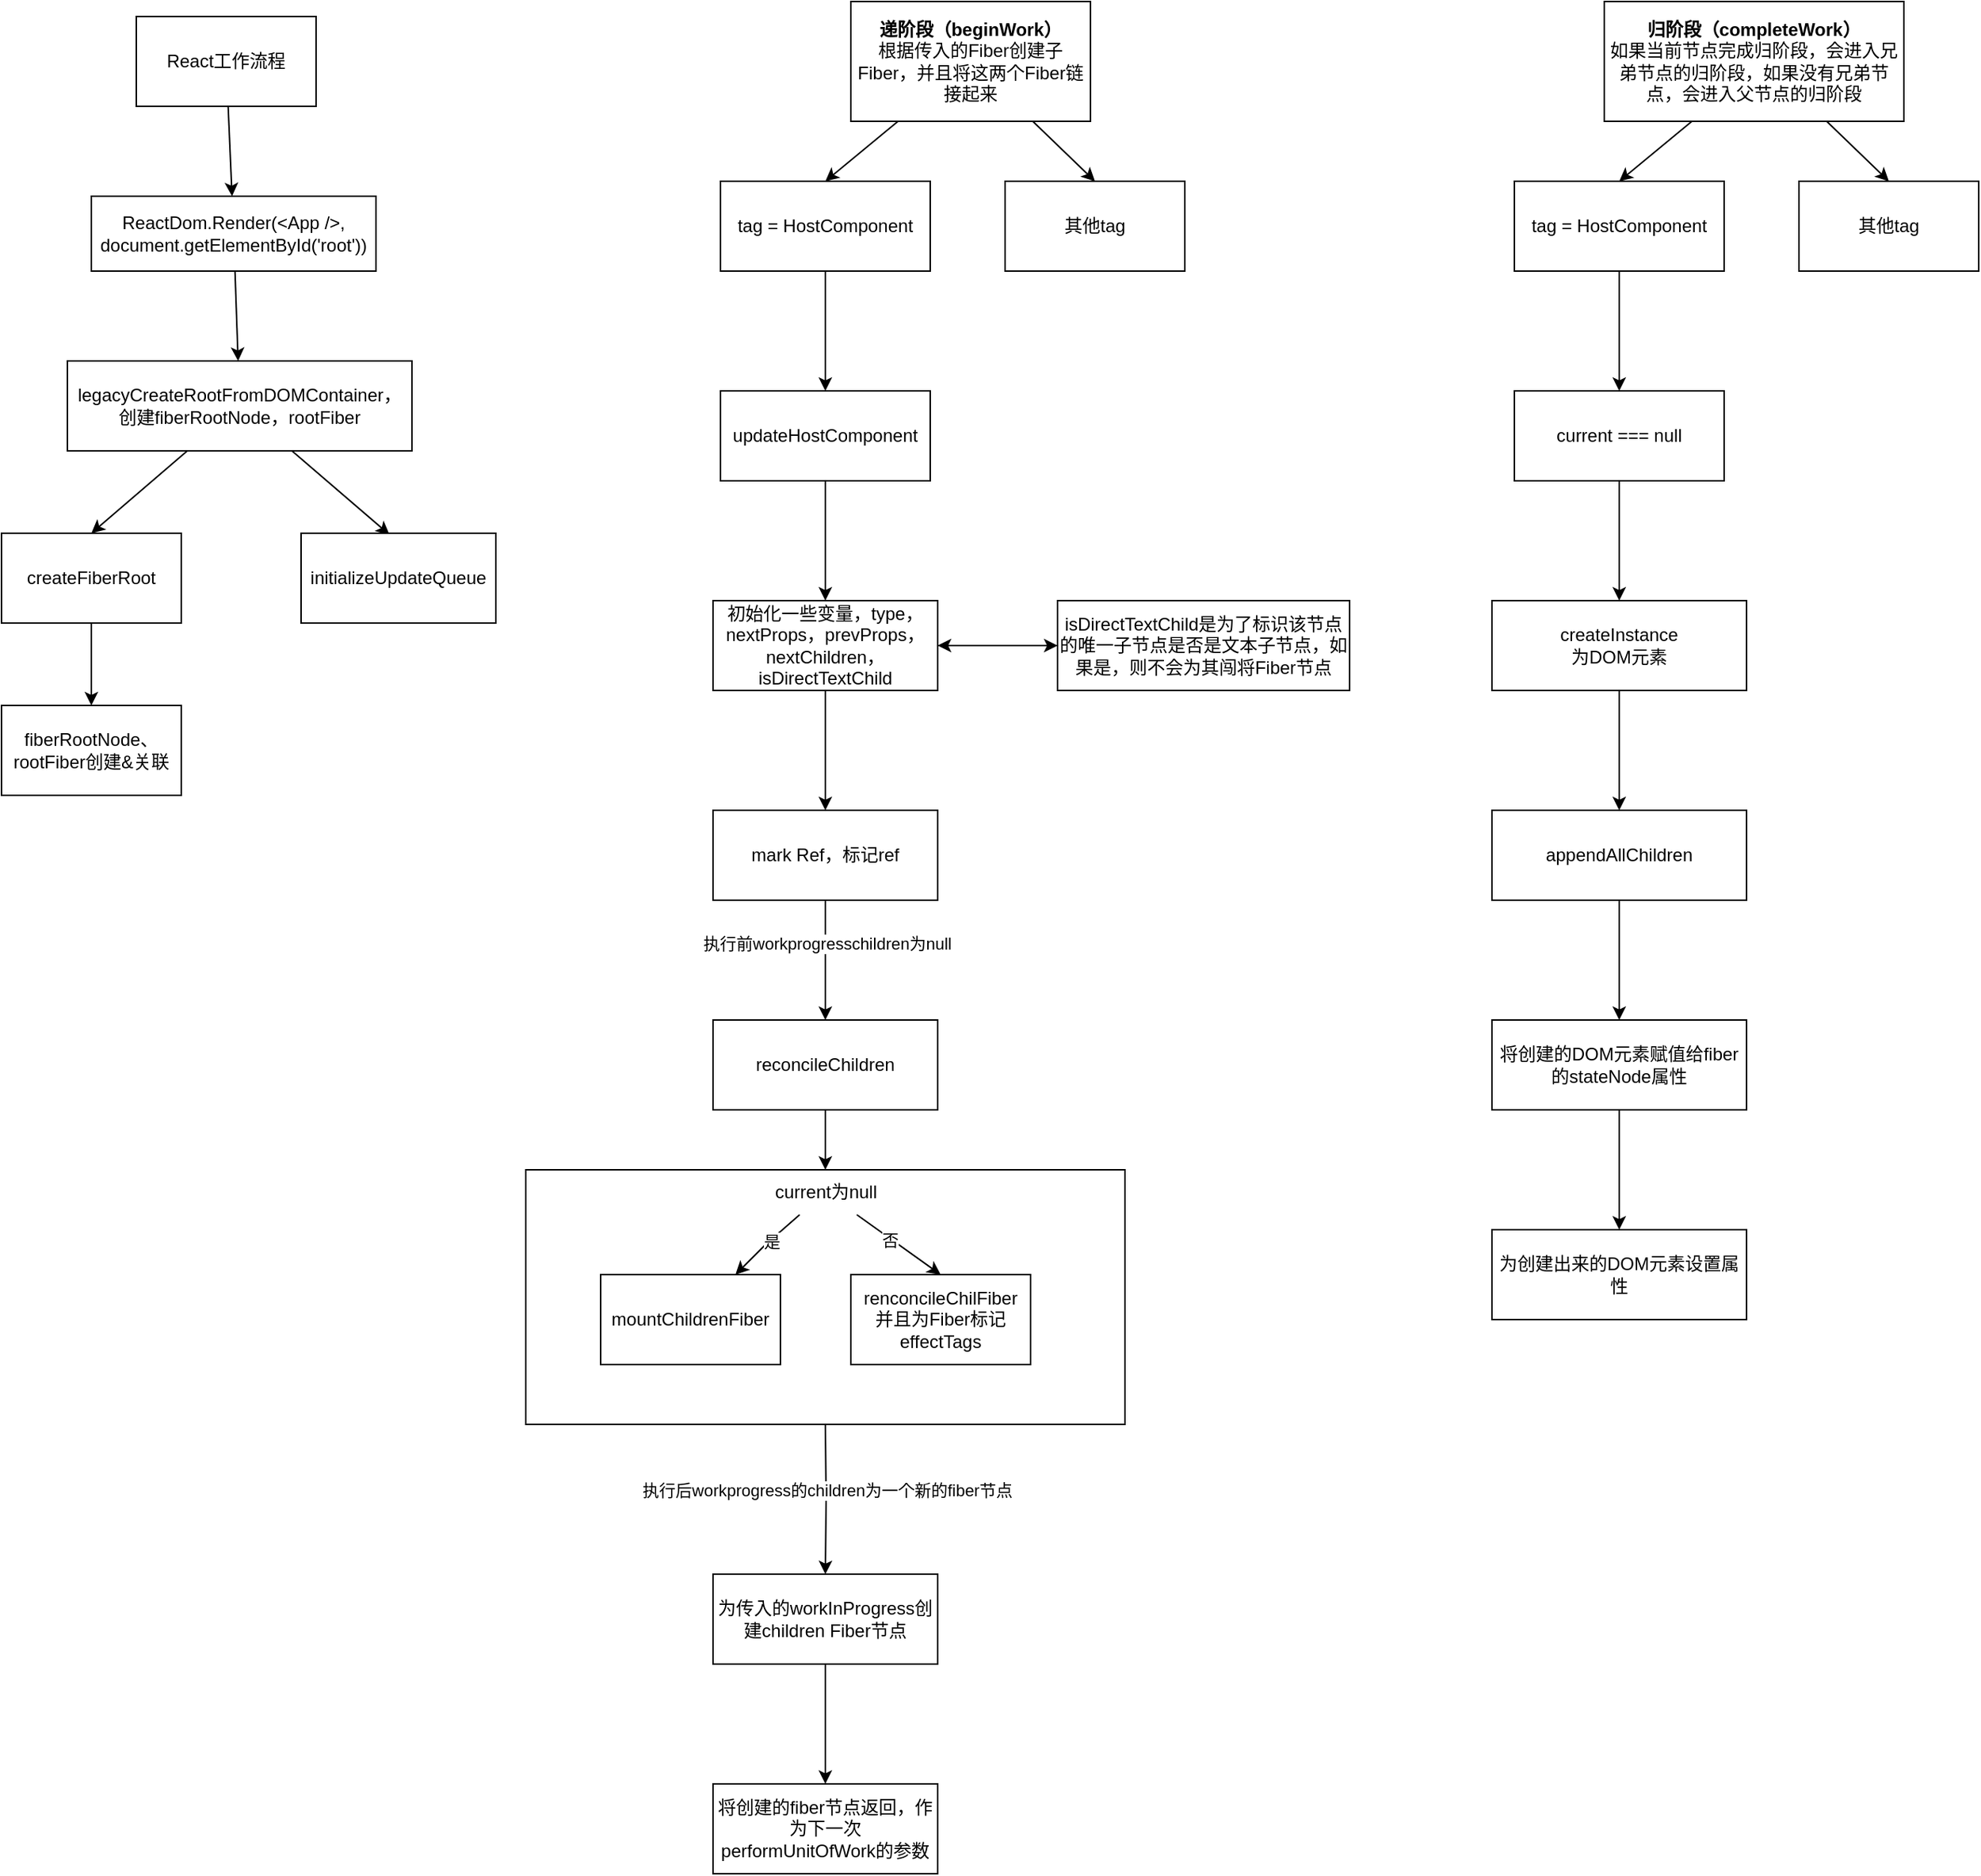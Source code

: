 <mxfile version="20.4.1" type="github"><diagram id="S7brBOk6rbZD-52cd3N1" name="第 1 页"><mxGraphModel dx="1673" dy="934" grid="1" gridSize="10" guides="1" tooltips="1" connect="1" arrows="1" fold="1" page="1" pageScale="1" pageWidth="827" pageHeight="1169" math="0" shadow="0"><root><mxCell id="0"/><mxCell id="1" parent="0"/><mxCell id="GlRYRIC375ZmmNe3r3Gp-9" value="" style="edgeStyle=none;rounded=0;orthogonalLoop=1;jettySize=auto;html=1;" parent="1" source="GlRYRIC375ZmmNe3r3Gp-2" target="GlRYRIC375ZmmNe3r3Gp-3" edge="1"><mxGeometry relative="1" as="geometry"/></mxCell><mxCell id="GlRYRIC375ZmmNe3r3Gp-2" value="React工作流程" style="rounded=0;whiteSpace=wrap;html=1;" parent="1" vertex="1"><mxGeometry x="230" y="180" width="120" height="60" as="geometry"/></mxCell><mxCell id="GlRYRIC375ZmmNe3r3Gp-10" value="" style="edgeStyle=none;rounded=0;orthogonalLoop=1;jettySize=auto;html=1;" parent="1" source="GlRYRIC375ZmmNe3r3Gp-3" target="GlRYRIC375ZmmNe3r3Gp-4" edge="1"><mxGeometry relative="1" as="geometry"/></mxCell><mxCell id="GlRYRIC375ZmmNe3r3Gp-3" value="ReactDom.Render(&amp;lt;App /&amp;gt;, document.getElementById('root'))" style="rounded=0;whiteSpace=wrap;html=1;" parent="1" vertex="1"><mxGeometry x="200" y="300" width="190" height="50" as="geometry"/></mxCell><mxCell id="GlRYRIC375ZmmNe3r3Gp-11" style="edgeStyle=none;rounded=0;orthogonalLoop=1;jettySize=auto;html=1;entryX=0.5;entryY=0;entryDx=0;entryDy=0;" parent="1" source="GlRYRIC375ZmmNe3r3Gp-4" target="GlRYRIC375ZmmNe3r3Gp-5" edge="1"><mxGeometry relative="1" as="geometry"/></mxCell><mxCell id="GlRYRIC375ZmmNe3r3Gp-12" style="edgeStyle=none;rounded=0;orthogonalLoop=1;jettySize=auto;html=1;entryX=0.454;entryY=0.017;entryDx=0;entryDy=0;entryPerimeter=0;" parent="1" source="GlRYRIC375ZmmNe3r3Gp-4" target="GlRYRIC375ZmmNe3r3Gp-6" edge="1"><mxGeometry relative="1" as="geometry"/></mxCell><mxCell id="GlRYRIC375ZmmNe3r3Gp-4" value="legacyCreateRootFromDOMContainer，创建fiberRootNode，rootFiber" style="rounded=0;whiteSpace=wrap;html=1;" parent="1" vertex="1"><mxGeometry x="184" y="410" width="230" height="60" as="geometry"/></mxCell><mxCell id="GlRYRIC375ZmmNe3r3Gp-13" value="" style="edgeStyle=none;rounded=0;orthogonalLoop=1;jettySize=auto;html=1;" parent="1" source="GlRYRIC375ZmmNe3r3Gp-5" target="GlRYRIC375ZmmNe3r3Gp-7" edge="1"><mxGeometry relative="1" as="geometry"/></mxCell><mxCell id="GlRYRIC375ZmmNe3r3Gp-5" value="createFiberRoot" style="rounded=0;whiteSpace=wrap;html=1;" parent="1" vertex="1"><mxGeometry x="140" y="525" width="120" height="60" as="geometry"/></mxCell><mxCell id="GlRYRIC375ZmmNe3r3Gp-6" value="initializeUpdateQueue" style="rounded=0;whiteSpace=wrap;html=1;" parent="1" vertex="1"><mxGeometry x="340" y="525" width="130" height="60" as="geometry"/></mxCell><mxCell id="GlRYRIC375ZmmNe3r3Gp-7" value="fiberRootNode、rootFiber创建&amp;amp;关联" style="rounded=0;whiteSpace=wrap;html=1;" parent="1" vertex="1"><mxGeometry x="140" y="640" width="120" height="60" as="geometry"/></mxCell><mxCell id="GlRYRIC375ZmmNe3r3Gp-18" style="edgeStyle=none;rounded=0;orthogonalLoop=1;jettySize=auto;html=1;entryX=0.5;entryY=0;entryDx=0;entryDy=0;" parent="1" source="GlRYRIC375ZmmNe3r3Gp-14" target="GlRYRIC375ZmmNe3r3Gp-16" edge="1"><mxGeometry relative="1" as="geometry"/></mxCell><mxCell id="GlRYRIC375ZmmNe3r3Gp-19" style="edgeStyle=none;rounded=0;orthogonalLoop=1;jettySize=auto;html=1;entryX=0.5;entryY=0;entryDx=0;entryDy=0;" parent="1" source="GlRYRIC375ZmmNe3r3Gp-14" target="GlRYRIC375ZmmNe3r3Gp-17" edge="1"><mxGeometry relative="1" as="geometry"/></mxCell><mxCell id="GlRYRIC375ZmmNe3r3Gp-14" value="&lt;b&gt;递阶段（beginWork）&lt;/b&gt;&lt;br&gt;根据传入的Fiber创建子Fiber，并且将这两个Fiber链接起来" style="rounded=0;whiteSpace=wrap;html=1;" parent="1" vertex="1"><mxGeometry x="707" y="170" width="160" height="80" as="geometry"/></mxCell><mxCell id="GlRYRIC375ZmmNe3r3Gp-15" value="&lt;b&gt;归阶段（completeWork）&lt;/b&gt;&lt;br&gt;如果当前节点完成归阶段，会进入兄弟节点的归阶段，如果没有兄弟节点，会进入父节点的归阶段" style="rounded=0;whiteSpace=wrap;html=1;" parent="1" vertex="1"><mxGeometry x="1210" y="170" width="200" height="80" as="geometry"/></mxCell><mxCell id="GlRYRIC375ZmmNe3r3Gp-21" value="" style="edgeStyle=none;rounded=0;orthogonalLoop=1;jettySize=auto;html=1;" parent="1" source="GlRYRIC375ZmmNe3r3Gp-16" target="GlRYRIC375ZmmNe3r3Gp-20" edge="1"><mxGeometry relative="1" as="geometry"/></mxCell><mxCell id="GlRYRIC375ZmmNe3r3Gp-16" value="tag = HostComponent" style="rounded=0;whiteSpace=wrap;html=1;" parent="1" vertex="1"><mxGeometry x="620" y="290" width="140" height="60" as="geometry"/></mxCell><mxCell id="GlRYRIC375ZmmNe3r3Gp-17" value="其他tag" style="rounded=0;whiteSpace=wrap;html=1;" parent="1" vertex="1"><mxGeometry x="810" y="290" width="120" height="60" as="geometry"/></mxCell><mxCell id="GlRYRIC375ZmmNe3r3Gp-23" value="" style="edgeStyle=none;rounded=0;orthogonalLoop=1;jettySize=auto;html=1;" parent="1" source="GlRYRIC375ZmmNe3r3Gp-20" target="GlRYRIC375ZmmNe3r3Gp-22" edge="1"><mxGeometry relative="1" as="geometry"/></mxCell><mxCell id="GlRYRIC375ZmmNe3r3Gp-20" value="updateHostComponent" style="rounded=0;whiteSpace=wrap;html=1;" parent="1" vertex="1"><mxGeometry x="620" y="430" width="140" height="60" as="geometry"/></mxCell><mxCell id="GlRYRIC375ZmmNe3r3Gp-25" value="" style="edgeStyle=none;rounded=0;orthogonalLoop=1;jettySize=auto;html=1;" parent="1" source="GlRYRIC375ZmmNe3r3Gp-22" target="GlRYRIC375ZmmNe3r3Gp-24" edge="1"><mxGeometry relative="1" as="geometry"/></mxCell><mxCell id="GlRYRIC375ZmmNe3r3Gp-28" value="" style="edgeStyle=none;rounded=0;orthogonalLoop=1;jettySize=auto;html=1;" parent="1" source="GlRYRIC375ZmmNe3r3Gp-22" target="GlRYRIC375ZmmNe3r3Gp-27" edge="1"><mxGeometry relative="1" as="geometry"/></mxCell><mxCell id="GlRYRIC375ZmmNe3r3Gp-22" value="初始化一些变量，type，nextProps，prevProps，nextChildren，isDirectTextChild" style="rounded=0;whiteSpace=wrap;html=1;" parent="1" vertex="1"><mxGeometry x="615" y="570" width="150" height="60" as="geometry"/></mxCell><mxCell id="GlRYRIC375ZmmNe3r3Gp-26" value="" style="edgeStyle=none;rounded=0;orthogonalLoop=1;jettySize=auto;html=1;" parent="1" source="GlRYRIC375ZmmNe3r3Gp-24" target="GlRYRIC375ZmmNe3r3Gp-22" edge="1"><mxGeometry relative="1" as="geometry"/></mxCell><mxCell id="GlRYRIC375ZmmNe3r3Gp-24" value="isDirectTextChild是为了标识该节点的唯一子节点是否是文本子节点，如果是，则不会为其闯将Fiber节点" style="rounded=0;whiteSpace=wrap;html=1;" parent="1" vertex="1"><mxGeometry x="845" y="570" width="195" height="60" as="geometry"/></mxCell><mxCell id="GlRYRIC375ZmmNe3r3Gp-30" value="" style="edgeStyle=none;rounded=0;orthogonalLoop=1;jettySize=auto;html=1;" parent="1" source="GlRYRIC375ZmmNe3r3Gp-27" target="GlRYRIC375ZmmNe3r3Gp-29" edge="1"><mxGeometry relative="1" as="geometry"/></mxCell><mxCell id="UT0eYbrgcCxwr-bpjphp-1" value="执行前workprogresschildren为null" style="edgeLabel;html=1;align=center;verticalAlign=middle;resizable=0;points=[];" parent="GlRYRIC375ZmmNe3r3Gp-30" vertex="1" connectable="0"><mxGeometry x="-0.275" y="1" relative="1" as="geometry"><mxPoint as="offset"/></mxGeometry></mxCell><mxCell id="GlRYRIC375ZmmNe3r3Gp-27" value="mark Ref，标记ref" style="rounded=0;whiteSpace=wrap;html=1;" parent="1" vertex="1"><mxGeometry x="615" y="710" width="150" height="60" as="geometry"/></mxCell><mxCell id="UT0eYbrgcCxwr-bpjphp-21" value="" style="edgeStyle=none;rounded=0;orthogonalLoop=1;jettySize=auto;html=1;" parent="1" source="GlRYRIC375ZmmNe3r3Gp-29" target="UT0eYbrgcCxwr-bpjphp-11" edge="1"><mxGeometry relative="1" as="geometry"/></mxCell><mxCell id="GlRYRIC375ZmmNe3r3Gp-29" value="reconcileChildren" style="rounded=0;whiteSpace=wrap;html=1;" parent="1" vertex="1"><mxGeometry x="615" y="850" width="150" height="60" as="geometry"/></mxCell><mxCell id="UT0eYbrgcCxwr-bpjphp-6" value="" style="edgeStyle=orthogonalEdgeStyle;rounded=0;orthogonalLoop=1;jettySize=auto;html=1;" parent="1" source="UT0eYbrgcCxwr-bpjphp-2" target="UT0eYbrgcCxwr-bpjphp-5" edge="1"><mxGeometry relative="1" as="geometry"/></mxCell><mxCell id="UT0eYbrgcCxwr-bpjphp-2" value="为传入的workInProgress创建children Fiber节点" style="rounded=0;whiteSpace=wrap;html=1;" parent="1" vertex="1"><mxGeometry x="615" y="1220" width="150" height="60" as="geometry"/></mxCell><mxCell id="UT0eYbrgcCxwr-bpjphp-5" value="将创建的fiber节点返回，作为下一次performUnitOfWork的参数" style="rounded=0;whiteSpace=wrap;html=1;" parent="1" vertex="1"><mxGeometry x="615" y="1360" width="150" height="60" as="geometry"/></mxCell><mxCell id="UT0eYbrgcCxwr-bpjphp-20" value="" style="rounded=0;whiteSpace=wrap;html=1;" parent="1" vertex="1"><mxGeometry x="490" y="950" width="400" height="170" as="geometry"/></mxCell><mxCell id="UT0eYbrgcCxwr-bpjphp-9" value="" style="edgeStyle=orthogonalEdgeStyle;rounded=0;orthogonalLoop=1;jettySize=auto;html=1;" parent="1" target="UT0eYbrgcCxwr-bpjphp-2" edge="1"><mxGeometry relative="1" as="geometry"><mxPoint x="690" y="1120" as="sourcePoint"/></mxGeometry></mxCell><mxCell id="UT0eYbrgcCxwr-bpjphp-10" value="执行后workprogress的children为一个新的fiber节点" style="edgeLabel;html=1;align=center;verticalAlign=middle;resizable=0;points=[];" parent="UT0eYbrgcCxwr-bpjphp-9" vertex="1" connectable="0"><mxGeometry x="-0.12" relative="1" as="geometry"><mxPoint as="offset"/></mxGeometry></mxCell><mxCell id="UT0eYbrgcCxwr-bpjphp-14" value="" style="rounded=0;orthogonalLoop=1;jettySize=auto;html=1;" parent="1" source="UT0eYbrgcCxwr-bpjphp-11" target="UT0eYbrgcCxwr-bpjphp-12" edge="1"><mxGeometry relative="1" as="geometry"><Array as="points"><mxPoint x="650" y="1000"/></Array></mxGeometry></mxCell><mxCell id="UT0eYbrgcCxwr-bpjphp-19" value="是" style="edgeLabel;html=1;align=center;verticalAlign=middle;resizable=0;points=[];" parent="UT0eYbrgcCxwr-bpjphp-14" vertex="1" connectable="0"><mxGeometry x="-0.112" y="1" relative="1" as="geometry"><mxPoint as="offset"/></mxGeometry></mxCell><mxCell id="UT0eYbrgcCxwr-bpjphp-16" style="edgeStyle=none;rounded=0;orthogonalLoop=1;jettySize=auto;html=1;entryX=0.5;entryY=0;entryDx=0;entryDy=0;" parent="1" source="UT0eYbrgcCxwr-bpjphp-11" target="UT0eYbrgcCxwr-bpjphp-15" edge="1"><mxGeometry relative="1" as="geometry"/></mxCell><mxCell id="UT0eYbrgcCxwr-bpjphp-17" value="否" style="edgeLabel;html=1;align=center;verticalAlign=middle;resizable=0;points=[];" parent="UT0eYbrgcCxwr-bpjphp-16" vertex="1" connectable="0"><mxGeometry x="-0.18" y="-1" relative="1" as="geometry"><mxPoint as="offset"/></mxGeometry></mxCell><mxCell id="UT0eYbrgcCxwr-bpjphp-11" value="current为null" style="text;html=1;align=center;verticalAlign=middle;resizable=0;points=[];autosize=1;strokeColor=none;fillColor=none;" parent="1" vertex="1"><mxGeometry x="645" y="950" width="90" height="30" as="geometry"/></mxCell><mxCell id="UT0eYbrgcCxwr-bpjphp-12" value="mountChildrenFiber" style="whiteSpace=wrap;html=1;" parent="1" vertex="1"><mxGeometry x="540" y="1020" width="120" height="60" as="geometry"/></mxCell><mxCell id="UT0eYbrgcCxwr-bpjphp-15" value="renconcileChilFiber&lt;br&gt;并且为Fiber标记effectTags" style="whiteSpace=wrap;html=1;" parent="1" vertex="1"><mxGeometry x="707" y="1020" width="120" height="60" as="geometry"/></mxCell><mxCell id="UT0eYbrgcCxwr-bpjphp-22" style="edgeStyle=none;rounded=0;orthogonalLoop=1;jettySize=auto;html=1;entryX=0.5;entryY=0;entryDx=0;entryDy=0;" parent="1" target="UT0eYbrgcCxwr-bpjphp-24" edge="1"><mxGeometry relative="1" as="geometry"><mxPoint x="1268.5" y="250.0" as="sourcePoint"/></mxGeometry></mxCell><mxCell id="UT0eYbrgcCxwr-bpjphp-23" style="edgeStyle=none;rounded=0;orthogonalLoop=1;jettySize=auto;html=1;entryX=0.5;entryY=0;entryDx=0;entryDy=0;" parent="1" target="UT0eYbrgcCxwr-bpjphp-25" edge="1"><mxGeometry relative="1" as="geometry"><mxPoint x="1358.5" y="250.0" as="sourcePoint"/></mxGeometry></mxCell><mxCell id="UT0eYbrgcCxwr-bpjphp-27" value="" style="edgeStyle=none;rounded=0;orthogonalLoop=1;jettySize=auto;html=1;" parent="1" source="UT0eYbrgcCxwr-bpjphp-24" target="UT0eYbrgcCxwr-bpjphp-26" edge="1"><mxGeometry relative="1" as="geometry"/></mxCell><mxCell id="UT0eYbrgcCxwr-bpjphp-24" value="tag = HostComponent" style="rounded=0;whiteSpace=wrap;html=1;" parent="1" vertex="1"><mxGeometry x="1150" y="290" width="140" height="60" as="geometry"/></mxCell><mxCell id="UT0eYbrgcCxwr-bpjphp-25" value="其他tag" style="rounded=0;whiteSpace=wrap;html=1;" parent="1" vertex="1"><mxGeometry x="1340" y="290" width="120" height="60" as="geometry"/></mxCell><mxCell id="UT0eYbrgcCxwr-bpjphp-29" value="" style="edgeStyle=none;rounded=0;orthogonalLoop=1;jettySize=auto;html=1;" parent="1" source="UT0eYbrgcCxwr-bpjphp-26" target="UT0eYbrgcCxwr-bpjphp-28" edge="1"><mxGeometry relative="1" as="geometry"/></mxCell><mxCell id="UT0eYbrgcCxwr-bpjphp-26" value="current === null" style="rounded=0;whiteSpace=wrap;html=1;" parent="1" vertex="1"><mxGeometry x="1150" y="430" width="140" height="60" as="geometry"/></mxCell><mxCell id="UT0eYbrgcCxwr-bpjphp-31" value="" style="edgeStyle=none;rounded=0;orthogonalLoop=1;jettySize=auto;html=1;" parent="1" source="UT0eYbrgcCxwr-bpjphp-28" target="UT0eYbrgcCxwr-bpjphp-30" edge="1"><mxGeometry relative="1" as="geometry"/></mxCell><mxCell id="UT0eYbrgcCxwr-bpjphp-28" value="createInstance&lt;br&gt;为DOM元素" style="rounded=0;whiteSpace=wrap;html=1;" parent="1" vertex="1"><mxGeometry x="1135" y="570" width="170" height="60" as="geometry"/></mxCell><mxCell id="UT0eYbrgcCxwr-bpjphp-33" value="" style="edgeStyle=none;rounded=0;orthogonalLoop=1;jettySize=auto;html=1;" parent="1" source="UT0eYbrgcCxwr-bpjphp-30" target="UT0eYbrgcCxwr-bpjphp-32" edge="1"><mxGeometry relative="1" as="geometry"/></mxCell><mxCell id="UT0eYbrgcCxwr-bpjphp-30" value="appendAllChildren" style="rounded=0;whiteSpace=wrap;html=1;" parent="1" vertex="1"><mxGeometry x="1135" y="710" width="170" height="60" as="geometry"/></mxCell><mxCell id="UT0eYbrgcCxwr-bpjphp-35" value="" style="edgeStyle=none;rounded=0;orthogonalLoop=1;jettySize=auto;html=1;" parent="1" source="UT0eYbrgcCxwr-bpjphp-32" target="UT0eYbrgcCxwr-bpjphp-34" edge="1"><mxGeometry relative="1" as="geometry"/></mxCell><mxCell id="UT0eYbrgcCxwr-bpjphp-32" value="将创建的DOM元素赋值给fiber的stateNode属性" style="rounded=0;whiteSpace=wrap;html=1;" parent="1" vertex="1"><mxGeometry x="1135" y="850" width="170" height="60" as="geometry"/></mxCell><mxCell id="UT0eYbrgcCxwr-bpjphp-34" value="为创建出来的DOM元素设置属性" style="rounded=0;whiteSpace=wrap;html=1;" parent="1" vertex="1"><mxGeometry x="1135" y="990" width="170" height="60" as="geometry"/></mxCell></root></mxGraphModel></diagram></mxfile>